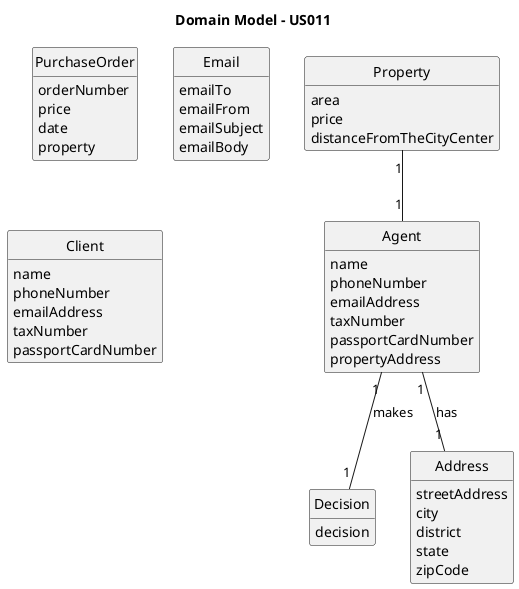 @startuml
skinparam monochrome true
skinparam packageStyle rectangle
skinparam shadowing false

'left to right direction

skinparam classAttributeIconSize 0

hide circle
hide methods

title Domain Model - US011

class Property{
area
price
distanceFromTheCityCenter
}

class Agent{
   name
   phoneNumber
   emailAddress
   taxNumber
   passportCardNumber
   propertyAddress
}

class Decision{
decision
}

class PurchaseOrder{
orderNumber
price
date
property
}

class Address{
streetAddress
city
district
state
zipCode
}

class Email{
emailTo
emailFrom
emailSubject
emailBody
}

class Client{
name
phoneNumber
emailAddress
taxNumber
passportCardNumber
}

Property "1" -- "1" Agent

Agent "1" -- "1" Address : has
Agent "1" -- "1" Decision : makes





@enduml